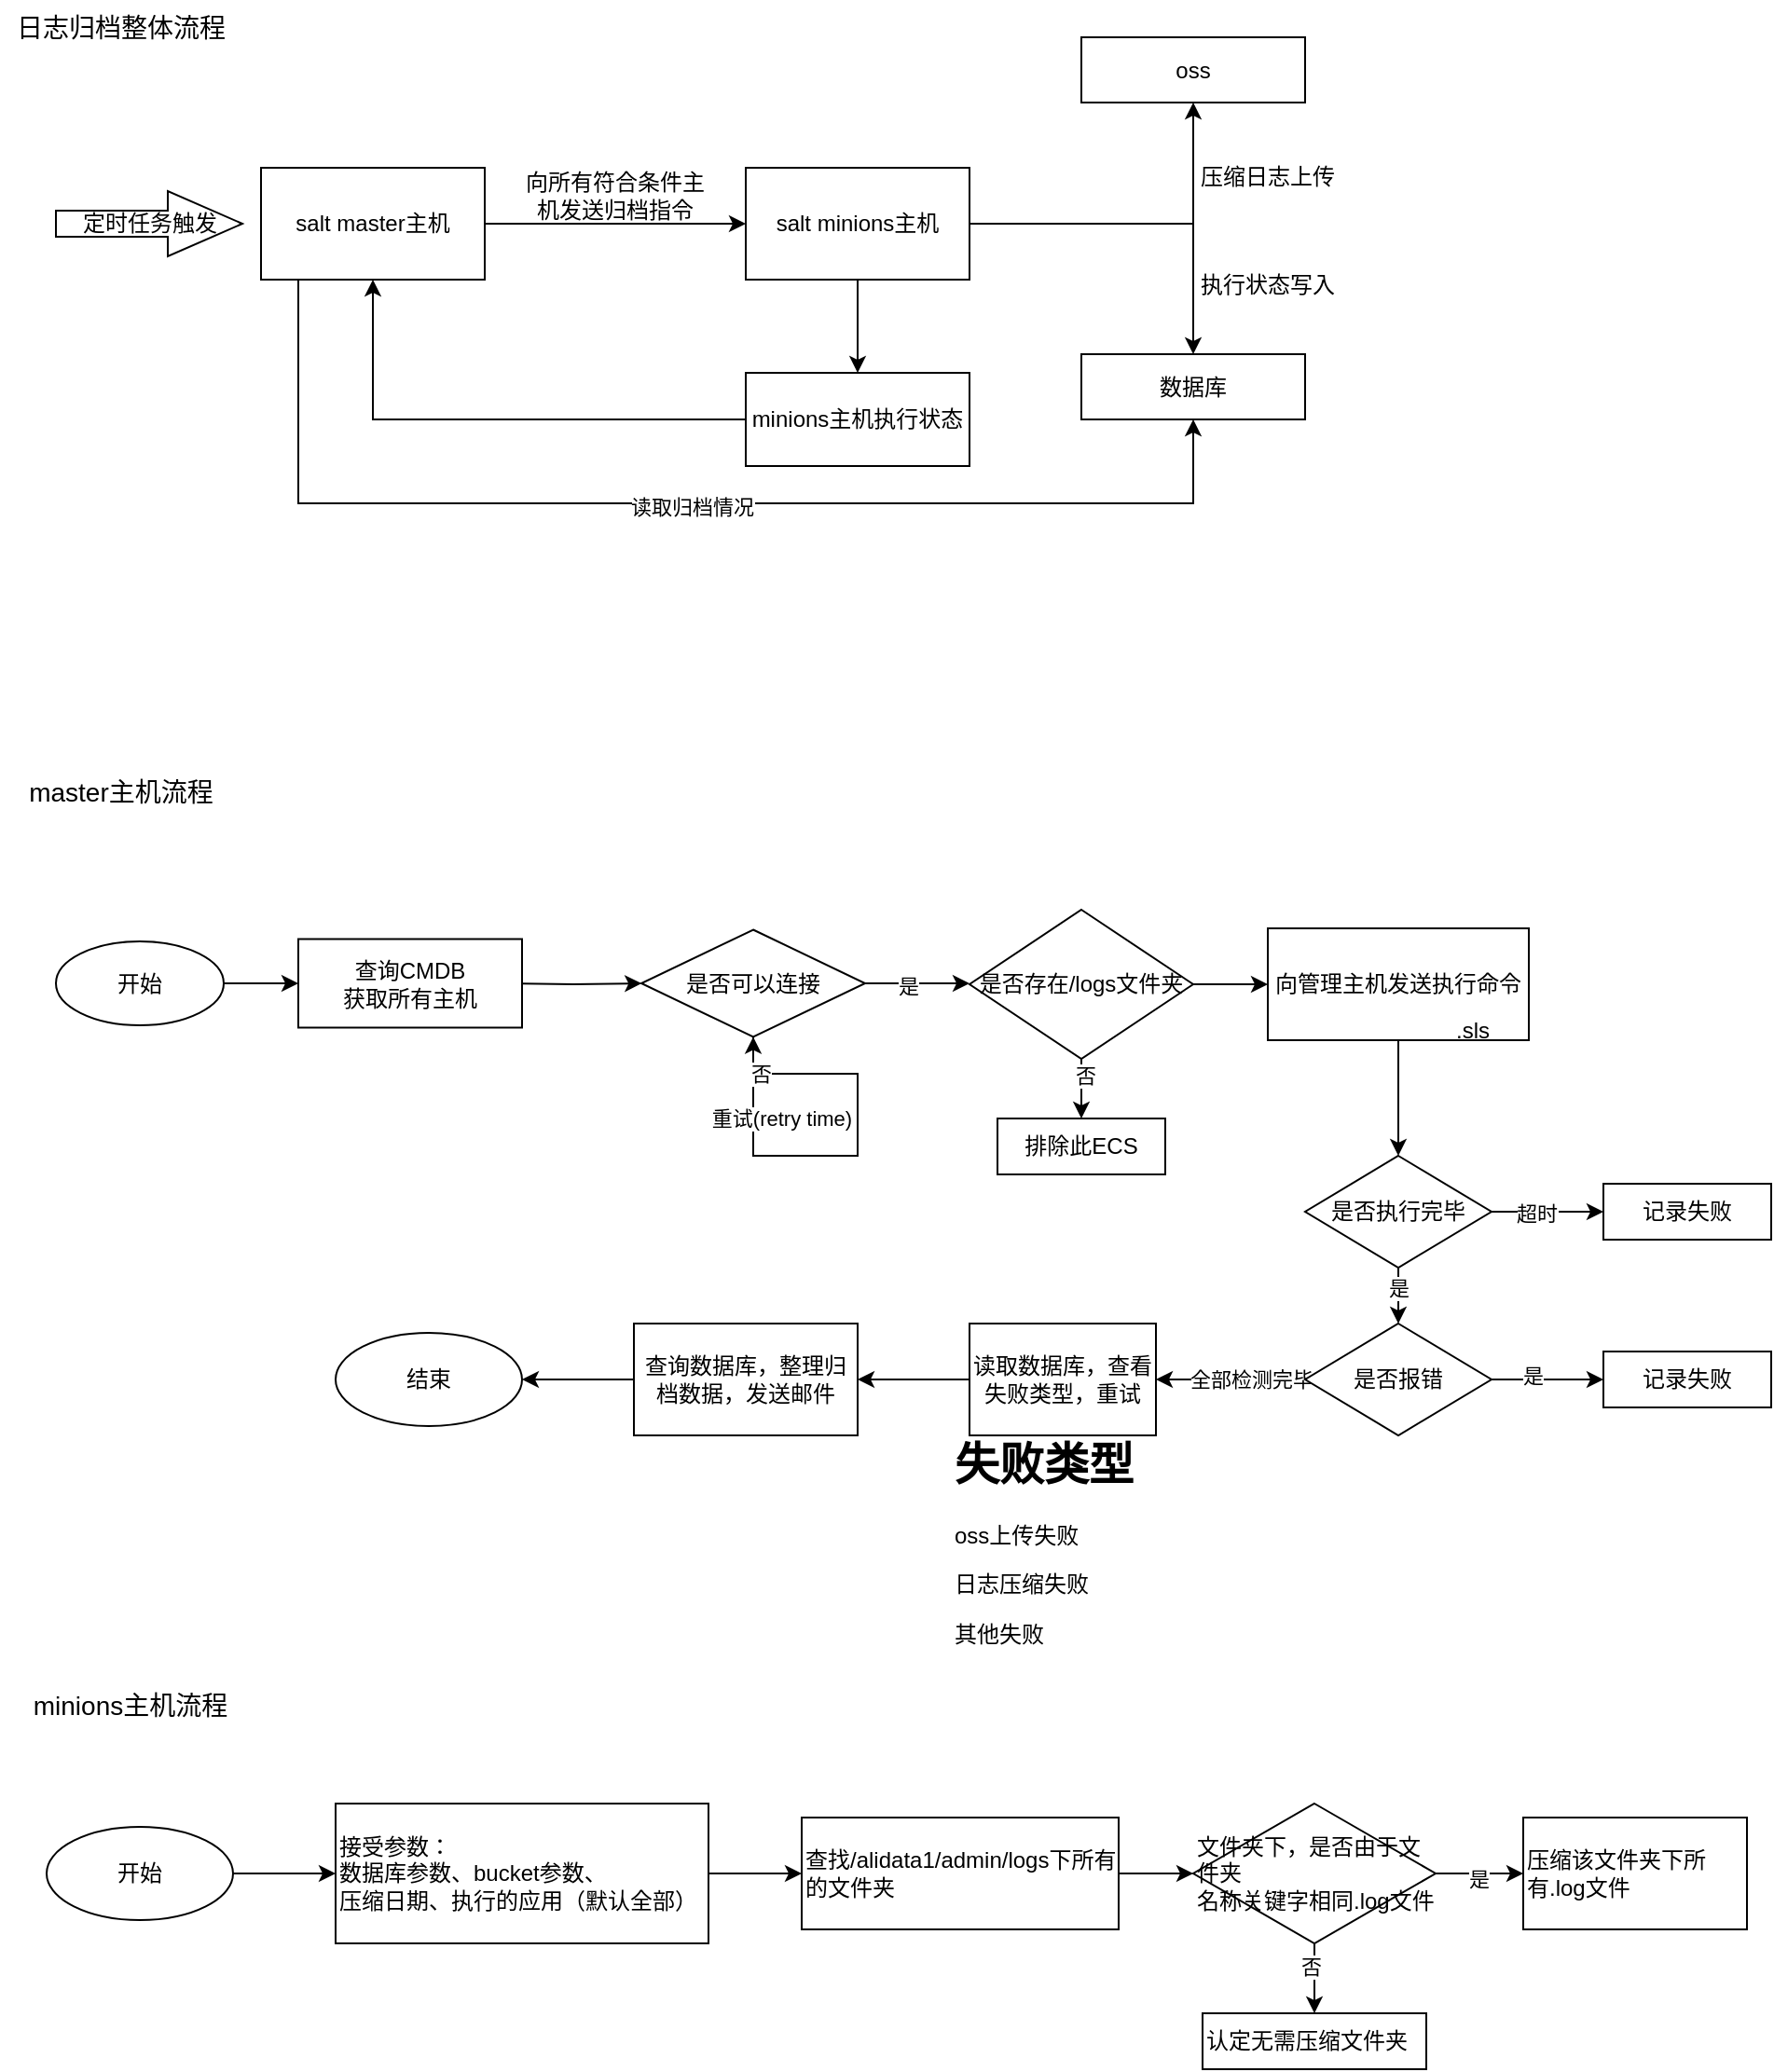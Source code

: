 <mxfile version="24.8.6">
  <diagram name="第 1 页" id="jrEPjUiYZgAtlJWXVVH3">
    <mxGraphModel dx="1155" dy="759" grid="1" gridSize="10" guides="1" tooltips="1" connect="1" arrows="1" fold="1" page="1" pageScale="1" pageWidth="827" pageHeight="1169" math="0" shadow="0">
      <root>
        <mxCell id="0" />
        <mxCell id="1" parent="0" />
        <mxCell id="M-4wLkOpFE_RBjWkI8yj-2" value="&lt;font style=&quot;font-size: 14px;&quot;&gt;日志归档整体流程&lt;/font&gt;" style="text;html=1;align=center;verticalAlign=middle;whiteSpace=wrap;rounded=0;" vertex="1" parent="1">
          <mxGeometry x="10" y="80" width="130" height="30" as="geometry" />
        </mxCell>
        <mxCell id="M-4wLkOpFE_RBjWkI8yj-6" value="" style="edgeStyle=orthogonalEdgeStyle;rounded=0;orthogonalLoop=1;jettySize=auto;html=1;" edge="1" parent="1" source="M-4wLkOpFE_RBjWkI8yj-3" target="M-4wLkOpFE_RBjWkI8yj-5">
          <mxGeometry relative="1" as="geometry" />
        </mxCell>
        <mxCell id="M-4wLkOpFE_RBjWkI8yj-22" style="edgeStyle=orthogonalEdgeStyle;rounded=0;orthogonalLoop=1;jettySize=auto;html=1;entryX=0.5;entryY=1;entryDx=0;entryDy=0;" edge="1" parent="1" source="M-4wLkOpFE_RBjWkI8yj-3" target="M-4wLkOpFE_RBjWkI8yj-13">
          <mxGeometry relative="1" as="geometry">
            <Array as="points">
              <mxPoint x="170" y="350" />
              <mxPoint x="650" y="350" />
            </Array>
          </mxGeometry>
        </mxCell>
        <mxCell id="M-4wLkOpFE_RBjWkI8yj-23" value="读取归档情况" style="edgeLabel;html=1;align=center;verticalAlign=middle;resizable=0;points=[];" vertex="1" connectable="0" parent="M-4wLkOpFE_RBjWkI8yj-22">
          <mxGeometry x="0.026" y="-2" relative="1" as="geometry">
            <mxPoint as="offset" />
          </mxGeometry>
        </mxCell>
        <mxCell id="M-4wLkOpFE_RBjWkI8yj-3" value="salt master主机" style="rounded=0;whiteSpace=wrap;html=1;" vertex="1" parent="1">
          <mxGeometry x="150" y="170" width="120" height="60" as="geometry" />
        </mxCell>
        <mxCell id="M-4wLkOpFE_RBjWkI8yj-4" value="定时任务触发" style="html=1;shadow=0;dashed=0;align=center;verticalAlign=middle;shape=mxgraph.arrows2.arrow;dy=0.6;dx=40;notch=0;" vertex="1" parent="1">
          <mxGeometry x="40" y="182.5" width="100" height="35" as="geometry" />
        </mxCell>
        <mxCell id="M-4wLkOpFE_RBjWkI8yj-14" value="" style="edgeStyle=orthogonalEdgeStyle;rounded=0;orthogonalLoop=1;jettySize=auto;html=1;" edge="1" parent="1" source="M-4wLkOpFE_RBjWkI8yj-5" target="M-4wLkOpFE_RBjWkI8yj-13">
          <mxGeometry relative="1" as="geometry" />
        </mxCell>
        <mxCell id="M-4wLkOpFE_RBjWkI8yj-16" value="" style="edgeStyle=orthogonalEdgeStyle;rounded=0;orthogonalLoop=1;jettySize=auto;html=1;" edge="1" parent="1" source="M-4wLkOpFE_RBjWkI8yj-5" target="M-4wLkOpFE_RBjWkI8yj-15">
          <mxGeometry relative="1" as="geometry" />
        </mxCell>
        <mxCell id="M-4wLkOpFE_RBjWkI8yj-19" style="edgeStyle=orthogonalEdgeStyle;rounded=0;orthogonalLoop=1;jettySize=auto;html=1;" edge="1" parent="1" source="M-4wLkOpFE_RBjWkI8yj-5">
          <mxGeometry relative="1" as="geometry">
            <mxPoint x="470" y="280" as="targetPoint" />
          </mxGeometry>
        </mxCell>
        <mxCell id="M-4wLkOpFE_RBjWkI8yj-5" value="salt minions主机" style="rounded=0;whiteSpace=wrap;html=1;" vertex="1" parent="1">
          <mxGeometry x="410" y="170" width="120" height="60" as="geometry" />
        </mxCell>
        <mxCell id="M-4wLkOpFE_RBjWkI8yj-10" value="向所有符合条件主机发送&lt;span style=&quot;background-color: initial;&quot;&gt;归档指令&lt;/span&gt;" style="text;html=1;align=center;verticalAlign=middle;whiteSpace=wrap;rounded=0;" vertex="1" parent="1">
          <mxGeometry x="290" y="170" width="100" height="30" as="geometry" />
        </mxCell>
        <mxCell id="M-4wLkOpFE_RBjWkI8yj-13" value="数据库" style="rounded=0;whiteSpace=wrap;html=1;" vertex="1" parent="1">
          <mxGeometry x="590" y="270" width="120" height="35" as="geometry" />
        </mxCell>
        <mxCell id="M-4wLkOpFE_RBjWkI8yj-15" value="oss" style="rounded=0;whiteSpace=wrap;html=1;" vertex="1" parent="1">
          <mxGeometry x="590" y="100" width="120" height="35" as="geometry" />
        </mxCell>
        <mxCell id="M-4wLkOpFE_RBjWkI8yj-17" value="压缩日志上传" style="text;html=1;align=center;verticalAlign=middle;whiteSpace=wrap;rounded=0;" vertex="1" parent="1">
          <mxGeometry x="650" y="160" width="80" height="30" as="geometry" />
        </mxCell>
        <mxCell id="M-4wLkOpFE_RBjWkI8yj-18" value="执行状态写入" style="text;html=1;align=center;verticalAlign=middle;whiteSpace=wrap;rounded=0;" vertex="1" parent="1">
          <mxGeometry x="650" y="217.5" width="80" height="30" as="geometry" />
        </mxCell>
        <mxCell id="M-4wLkOpFE_RBjWkI8yj-21" style="edgeStyle=orthogonalEdgeStyle;rounded=0;orthogonalLoop=1;jettySize=auto;html=1;" edge="1" parent="1" source="M-4wLkOpFE_RBjWkI8yj-20" target="M-4wLkOpFE_RBjWkI8yj-3">
          <mxGeometry relative="1" as="geometry" />
        </mxCell>
        <mxCell id="M-4wLkOpFE_RBjWkI8yj-20" value="minions主机执行状态" style="rounded=0;whiteSpace=wrap;html=1;" vertex="1" parent="1">
          <mxGeometry x="410" y="280" width="120" height="50" as="geometry" />
        </mxCell>
        <mxCell id="M-4wLkOpFE_RBjWkI8yj-24" value="&lt;font style=&quot;font-size: 14px;&quot;&gt;master主机流程&lt;/font&gt;" style="text;html=1;align=center;verticalAlign=middle;whiteSpace=wrap;rounded=0;" vertex="1" parent="1">
          <mxGeometry x="15" y="490" width="120" height="30" as="geometry" />
        </mxCell>
        <mxCell id="M-4wLkOpFE_RBjWkI8yj-27" style="edgeStyle=orthogonalEdgeStyle;rounded=0;orthogonalLoop=1;jettySize=auto;html=1;entryX=0;entryY=0.5;entryDx=0;entryDy=0;" edge="1" parent="1" source="M-4wLkOpFE_RBjWkI8yj-25" target="M-4wLkOpFE_RBjWkI8yj-26">
          <mxGeometry relative="1" as="geometry" />
        </mxCell>
        <mxCell id="M-4wLkOpFE_RBjWkI8yj-25" value="开始" style="ellipse;whiteSpace=wrap;html=1;" vertex="1" parent="1">
          <mxGeometry x="40" y="585" width="90" height="45" as="geometry" />
        </mxCell>
        <mxCell id="M-4wLkOpFE_RBjWkI8yj-31" value="" style="edgeStyle=orthogonalEdgeStyle;rounded=0;orthogonalLoop=1;jettySize=auto;html=1;" edge="1" parent="1" target="M-4wLkOpFE_RBjWkI8yj-30">
          <mxGeometry relative="1" as="geometry">
            <mxPoint x="280" y="607.5" as="sourcePoint" />
          </mxGeometry>
        </mxCell>
        <mxCell id="M-4wLkOpFE_RBjWkI8yj-26" value="查询CMDB&lt;div&gt;获取所有主机&lt;/div&gt;" style="rounded=0;whiteSpace=wrap;html=1;" vertex="1" parent="1">
          <mxGeometry x="170" y="583.75" width="120" height="47.5" as="geometry" />
        </mxCell>
        <mxCell id="M-4wLkOpFE_RBjWkI8yj-36" value="" style="edgeStyle=orthogonalEdgeStyle;rounded=0;orthogonalLoop=1;jettySize=auto;html=1;" edge="1" parent="1" source="M-4wLkOpFE_RBjWkI8yj-30">
          <mxGeometry relative="1" as="geometry">
            <mxPoint x="530" y="607.5" as="targetPoint" />
          </mxGeometry>
        </mxCell>
        <mxCell id="M-4wLkOpFE_RBjWkI8yj-37" value="是" style="edgeLabel;html=1;align=center;verticalAlign=middle;resizable=0;points=[];" vertex="1" connectable="0" parent="M-4wLkOpFE_RBjWkI8yj-36">
          <mxGeometry x="-0.202" y="-1" relative="1" as="geometry">
            <mxPoint as="offset" />
          </mxGeometry>
        </mxCell>
        <mxCell id="M-4wLkOpFE_RBjWkI8yj-30" value="是否可以连接" style="rhombus;whiteSpace=wrap;html=1;rounded=0;" vertex="1" parent="1">
          <mxGeometry x="354" y="578.75" width="120" height="57.5" as="geometry" />
        </mxCell>
        <mxCell id="M-4wLkOpFE_RBjWkI8yj-32" style="edgeStyle=orthogonalEdgeStyle;rounded=0;orthogonalLoop=1;jettySize=auto;html=1;entryX=0.5;entryY=1;entryDx=0;entryDy=0;" edge="1" parent="1">
          <mxGeometry relative="1" as="geometry">
            <mxPoint x="414" y="636.25" as="sourcePoint" />
            <mxPoint x="414" y="636.25" as="targetPoint" />
            <Array as="points">
              <mxPoint x="414" y="700" />
              <mxPoint x="470" y="700" />
              <mxPoint x="470" y="656" />
              <mxPoint x="414" y="656" />
            </Array>
          </mxGeometry>
        </mxCell>
        <mxCell id="M-4wLkOpFE_RBjWkI8yj-33" value="重试(retry time)" style="edgeLabel;html=1;align=center;verticalAlign=middle;resizable=0;points=[];" vertex="1" connectable="0" parent="M-4wLkOpFE_RBjWkI8yj-32">
          <mxGeometry x="0.711" y="2" relative="1" as="geometry">
            <mxPoint y="22" as="offset" />
          </mxGeometry>
        </mxCell>
        <mxCell id="M-4wLkOpFE_RBjWkI8yj-34" value="否" style="edgeLabel;html=1;align=center;verticalAlign=middle;resizable=0;points=[];" vertex="1" connectable="0" parent="M-4wLkOpFE_RBjWkI8yj-32">
          <mxGeometry x="0.806" relative="1" as="geometry">
            <mxPoint as="offset" />
          </mxGeometry>
        </mxCell>
        <mxCell id="M-4wLkOpFE_RBjWkI8yj-41" value="" style="edgeStyle=orthogonalEdgeStyle;rounded=0;orthogonalLoop=1;jettySize=auto;html=1;" edge="1" parent="1" source="M-4wLkOpFE_RBjWkI8yj-39" target="M-4wLkOpFE_RBjWkI8yj-40">
          <mxGeometry relative="1" as="geometry" />
        </mxCell>
        <mxCell id="M-4wLkOpFE_RBjWkI8yj-42" value="否" style="edgeLabel;html=1;align=center;verticalAlign=middle;resizable=0;points=[];" vertex="1" connectable="0" parent="M-4wLkOpFE_RBjWkI8yj-41">
          <mxGeometry x="-0.632" y="2" relative="1" as="geometry">
            <mxPoint as="offset" />
          </mxGeometry>
        </mxCell>
        <mxCell id="M-4wLkOpFE_RBjWkI8yj-45" value="" style="edgeStyle=orthogonalEdgeStyle;rounded=0;orthogonalLoop=1;jettySize=auto;html=1;" edge="1" parent="1" source="M-4wLkOpFE_RBjWkI8yj-39" target="M-4wLkOpFE_RBjWkI8yj-44">
          <mxGeometry relative="1" as="geometry" />
        </mxCell>
        <mxCell id="M-4wLkOpFE_RBjWkI8yj-39" value="是否存在/logs文件夹" style="rhombus;whiteSpace=wrap;html=1;" vertex="1" parent="1">
          <mxGeometry x="530" y="568" width="120" height="80" as="geometry" />
        </mxCell>
        <mxCell id="M-4wLkOpFE_RBjWkI8yj-40" value="排除此ECS" style="whiteSpace=wrap;html=1;" vertex="1" parent="1">
          <mxGeometry x="545" y="680" width="90" height="30" as="geometry" />
        </mxCell>
        <mxCell id="M-4wLkOpFE_RBjWkI8yj-51" style="edgeStyle=orthogonalEdgeStyle;rounded=0;orthogonalLoop=1;jettySize=auto;html=1;" edge="1" parent="1" source="M-4wLkOpFE_RBjWkI8yj-44">
          <mxGeometry relative="1" as="geometry">
            <mxPoint x="760" y="700" as="targetPoint" />
          </mxGeometry>
        </mxCell>
        <mxCell id="M-4wLkOpFE_RBjWkI8yj-44" value="向管理主机发送执行命令" style="whiteSpace=wrap;html=1;" vertex="1" parent="1">
          <mxGeometry x="690" y="578" width="140" height="60" as="geometry" />
        </mxCell>
        <mxCell id="M-4wLkOpFE_RBjWkI8yj-47" value=".sls" style="text;html=1;align=center;verticalAlign=middle;whiteSpace=wrap;rounded=0;" vertex="1" parent="1">
          <mxGeometry x="770" y="618" width="60" height="30" as="geometry" />
        </mxCell>
        <mxCell id="M-4wLkOpFE_RBjWkI8yj-58" value="" style="edgeStyle=orthogonalEdgeStyle;rounded=0;orthogonalLoop=1;jettySize=auto;html=1;" edge="1" parent="1" source="M-4wLkOpFE_RBjWkI8yj-54" target="M-4wLkOpFE_RBjWkI8yj-57">
          <mxGeometry relative="1" as="geometry" />
        </mxCell>
        <mxCell id="M-4wLkOpFE_RBjWkI8yj-59" value="是" style="edgeLabel;html=1;align=center;verticalAlign=middle;resizable=0;points=[];" vertex="1" connectable="0" parent="M-4wLkOpFE_RBjWkI8yj-58">
          <mxGeometry x="0.24" relative="1" as="geometry">
            <mxPoint as="offset" />
          </mxGeometry>
        </mxCell>
        <mxCell id="M-4wLkOpFE_RBjWkI8yj-61" value="" style="edgeStyle=orthogonalEdgeStyle;rounded=0;orthogonalLoop=1;jettySize=auto;html=1;" edge="1" parent="1" source="M-4wLkOpFE_RBjWkI8yj-54" target="M-4wLkOpFE_RBjWkI8yj-60">
          <mxGeometry relative="1" as="geometry" />
        </mxCell>
        <mxCell id="M-4wLkOpFE_RBjWkI8yj-62" value="超时" style="edgeLabel;html=1;align=center;verticalAlign=middle;resizable=0;points=[];" vertex="1" connectable="0" parent="M-4wLkOpFE_RBjWkI8yj-61">
          <mxGeometry x="-0.214" y="-1" relative="1" as="geometry">
            <mxPoint as="offset" />
          </mxGeometry>
        </mxCell>
        <mxCell id="M-4wLkOpFE_RBjWkI8yj-54" value="是否执行完毕" style="rhombus;whiteSpace=wrap;html=1;" vertex="1" parent="1">
          <mxGeometry x="710" y="700" width="100" height="60" as="geometry" />
        </mxCell>
        <mxCell id="M-4wLkOpFE_RBjWkI8yj-64" value="" style="edgeStyle=orthogonalEdgeStyle;rounded=0;orthogonalLoop=1;jettySize=auto;html=1;" edge="1" parent="1" source="M-4wLkOpFE_RBjWkI8yj-57" target="M-4wLkOpFE_RBjWkI8yj-63">
          <mxGeometry relative="1" as="geometry" />
        </mxCell>
        <mxCell id="M-4wLkOpFE_RBjWkI8yj-65" value="是" style="edgeLabel;html=1;align=center;verticalAlign=middle;resizable=0;points=[];" vertex="1" connectable="0" parent="M-4wLkOpFE_RBjWkI8yj-64">
          <mxGeometry x="-0.262" y="2" relative="1" as="geometry">
            <mxPoint as="offset" />
          </mxGeometry>
        </mxCell>
        <mxCell id="M-4wLkOpFE_RBjWkI8yj-70" style="edgeStyle=orthogonalEdgeStyle;rounded=0;orthogonalLoop=1;jettySize=auto;html=1;" edge="1" parent="1" source="M-4wLkOpFE_RBjWkI8yj-57">
          <mxGeometry relative="1" as="geometry">
            <mxPoint x="630" y="820" as="targetPoint" />
          </mxGeometry>
        </mxCell>
        <mxCell id="M-4wLkOpFE_RBjWkI8yj-71" value="全部检测完毕" style="edgeLabel;html=1;align=center;verticalAlign=middle;resizable=0;points=[];" vertex="1" connectable="0" parent="M-4wLkOpFE_RBjWkI8yj-70">
          <mxGeometry x="-0.284" relative="1" as="geometry">
            <mxPoint as="offset" />
          </mxGeometry>
        </mxCell>
        <mxCell id="M-4wLkOpFE_RBjWkI8yj-57" value="是否报错" style="rhombus;whiteSpace=wrap;html=1;" vertex="1" parent="1">
          <mxGeometry x="710" y="790" width="100" height="60" as="geometry" />
        </mxCell>
        <mxCell id="M-4wLkOpFE_RBjWkI8yj-60" value="记录失败" style="whiteSpace=wrap;html=1;" vertex="1" parent="1">
          <mxGeometry x="870" y="715" width="90" height="30" as="geometry" />
        </mxCell>
        <mxCell id="M-4wLkOpFE_RBjWkI8yj-63" value="记录失败" style="whiteSpace=wrap;html=1;" vertex="1" parent="1">
          <mxGeometry x="870" y="805" width="90" height="30" as="geometry" />
        </mxCell>
        <mxCell id="M-4wLkOpFE_RBjWkI8yj-75" value="" style="edgeStyle=orthogonalEdgeStyle;rounded=0;orthogonalLoop=1;jettySize=auto;html=1;" edge="1" parent="1" source="M-4wLkOpFE_RBjWkI8yj-67" target="M-4wLkOpFE_RBjWkI8yj-74">
          <mxGeometry relative="1" as="geometry" />
        </mxCell>
        <mxCell id="M-4wLkOpFE_RBjWkI8yj-67" value="读取数据库，查看失败类型，重试" style="whiteSpace=wrap;html=1;" vertex="1" parent="1">
          <mxGeometry x="530" y="790" width="100" height="60" as="geometry" />
        </mxCell>
        <mxCell id="M-4wLkOpFE_RBjWkI8yj-77" value="" style="edgeStyle=orthogonalEdgeStyle;rounded=0;orthogonalLoop=1;jettySize=auto;html=1;" edge="1" parent="1" source="M-4wLkOpFE_RBjWkI8yj-74" target="M-4wLkOpFE_RBjWkI8yj-76">
          <mxGeometry relative="1" as="geometry" />
        </mxCell>
        <mxCell id="M-4wLkOpFE_RBjWkI8yj-74" value="查询数据库，整理归档数据，发送邮件" style="whiteSpace=wrap;html=1;" vertex="1" parent="1">
          <mxGeometry x="350" y="790" width="120" height="60" as="geometry" />
        </mxCell>
        <mxCell id="M-4wLkOpFE_RBjWkI8yj-76" value="结束" style="ellipse;whiteSpace=wrap;html=1;" vertex="1" parent="1">
          <mxGeometry x="190" y="795" width="100" height="50" as="geometry" />
        </mxCell>
        <mxCell id="M-4wLkOpFE_RBjWkI8yj-78" value="&lt;h1 style=&quot;margin-top: 0px;&quot;&gt;失败类型&lt;/h1&gt;&lt;p&gt;oss上传失败&amp;nbsp;&lt;/p&gt;&lt;p&gt;日志压缩失败&lt;/p&gt;&lt;p&gt;其他失败&lt;/p&gt;" style="text;html=1;whiteSpace=wrap;overflow=hidden;rounded=0;" vertex="1" parent="1">
          <mxGeometry x="520" y="845" width="180" height="120" as="geometry" />
        </mxCell>
        <mxCell id="M-4wLkOpFE_RBjWkI8yj-79" value="&lt;font style=&quot;font-size: 14px;&quot;&gt;minions主机流程&lt;/font&gt;" style="text;html=1;align=center;verticalAlign=middle;whiteSpace=wrap;rounded=0;" vertex="1" parent="1">
          <mxGeometry x="20" y="980" width="120" height="30" as="geometry" />
        </mxCell>
        <mxCell id="M-4wLkOpFE_RBjWkI8yj-83" value="" style="edgeStyle=orthogonalEdgeStyle;rounded=0;orthogonalLoop=1;jettySize=auto;html=1;" edge="1" parent="1" source="M-4wLkOpFE_RBjWkI8yj-81" target="M-4wLkOpFE_RBjWkI8yj-82">
          <mxGeometry relative="1" as="geometry" />
        </mxCell>
        <mxCell id="M-4wLkOpFE_RBjWkI8yj-81" value="开始" style="ellipse;whiteSpace=wrap;html=1;" vertex="1" parent="1">
          <mxGeometry x="35" y="1060" width="100" height="50" as="geometry" />
        </mxCell>
        <mxCell id="M-4wLkOpFE_RBjWkI8yj-86" value="" style="edgeStyle=orthogonalEdgeStyle;rounded=0;orthogonalLoop=1;jettySize=auto;html=1;" edge="1" parent="1" source="M-4wLkOpFE_RBjWkI8yj-82" target="M-4wLkOpFE_RBjWkI8yj-85">
          <mxGeometry relative="1" as="geometry" />
        </mxCell>
        <mxCell id="M-4wLkOpFE_RBjWkI8yj-82" value="接受参数：&lt;br&gt;&lt;div&gt;数据库参数、bucket参数、&lt;/div&gt;&lt;div&gt;压缩日期、执行的应用（默认全部）&lt;/div&gt;" style="whiteSpace=wrap;html=1;align=left;" vertex="1" parent="1">
          <mxGeometry x="190" y="1047.5" width="200" height="75" as="geometry" />
        </mxCell>
        <mxCell id="M-4wLkOpFE_RBjWkI8yj-88" value="" style="edgeStyle=orthogonalEdgeStyle;rounded=0;orthogonalLoop=1;jettySize=auto;html=1;" edge="1" parent="1" source="M-4wLkOpFE_RBjWkI8yj-85" target="M-4wLkOpFE_RBjWkI8yj-87">
          <mxGeometry relative="1" as="geometry" />
        </mxCell>
        <mxCell id="M-4wLkOpFE_RBjWkI8yj-85" value="查找/alidata1/admin/logs下所有的文件夹" style="whiteSpace=wrap;html=1;align=left;" vertex="1" parent="1">
          <mxGeometry x="440" y="1055" width="170" height="60" as="geometry" />
        </mxCell>
        <mxCell id="M-4wLkOpFE_RBjWkI8yj-90" value="" style="edgeStyle=orthogonalEdgeStyle;rounded=0;orthogonalLoop=1;jettySize=auto;html=1;" edge="1" parent="1" source="M-4wLkOpFE_RBjWkI8yj-87" target="M-4wLkOpFE_RBjWkI8yj-89">
          <mxGeometry relative="1" as="geometry" />
        </mxCell>
        <mxCell id="M-4wLkOpFE_RBjWkI8yj-94" value="是" style="edgeLabel;html=1;align=center;verticalAlign=middle;resizable=0;points=[];" vertex="1" connectable="0" parent="M-4wLkOpFE_RBjWkI8yj-90">
          <mxGeometry x="-0.043" y="-3" relative="1" as="geometry">
            <mxPoint as="offset" />
          </mxGeometry>
        </mxCell>
        <mxCell id="M-4wLkOpFE_RBjWkI8yj-92" value="" style="edgeStyle=orthogonalEdgeStyle;rounded=0;orthogonalLoop=1;jettySize=auto;html=1;" edge="1" parent="1" source="M-4wLkOpFE_RBjWkI8yj-87" target="M-4wLkOpFE_RBjWkI8yj-91">
          <mxGeometry relative="1" as="geometry" />
        </mxCell>
        <mxCell id="M-4wLkOpFE_RBjWkI8yj-93" value="否" style="edgeLabel;html=1;align=center;verticalAlign=middle;resizable=0;points=[];" vertex="1" connectable="0" parent="M-4wLkOpFE_RBjWkI8yj-92">
          <mxGeometry x="-0.444" y="-2" relative="1" as="geometry">
            <mxPoint as="offset" />
          </mxGeometry>
        </mxCell>
        <mxCell id="M-4wLkOpFE_RBjWkI8yj-87" value="文件夹下，是否由于文件夹&lt;div&gt;名称关键字相同.log文件&lt;/div&gt;" style="rhombus;whiteSpace=wrap;html=1;align=left;" vertex="1" parent="1">
          <mxGeometry x="650" y="1047.5" width="130" height="75" as="geometry" />
        </mxCell>
        <mxCell id="M-4wLkOpFE_RBjWkI8yj-89" value="压缩该文件夹下所有.log文件" style="whiteSpace=wrap;html=1;align=left;" vertex="1" parent="1">
          <mxGeometry x="827" y="1055" width="120" height="60" as="geometry" />
        </mxCell>
        <mxCell id="M-4wLkOpFE_RBjWkI8yj-91" value="认定无需压缩文件夹" style="whiteSpace=wrap;html=1;align=left;" vertex="1" parent="1">
          <mxGeometry x="655" y="1160" width="120" height="30" as="geometry" />
        </mxCell>
      </root>
    </mxGraphModel>
  </diagram>
</mxfile>
